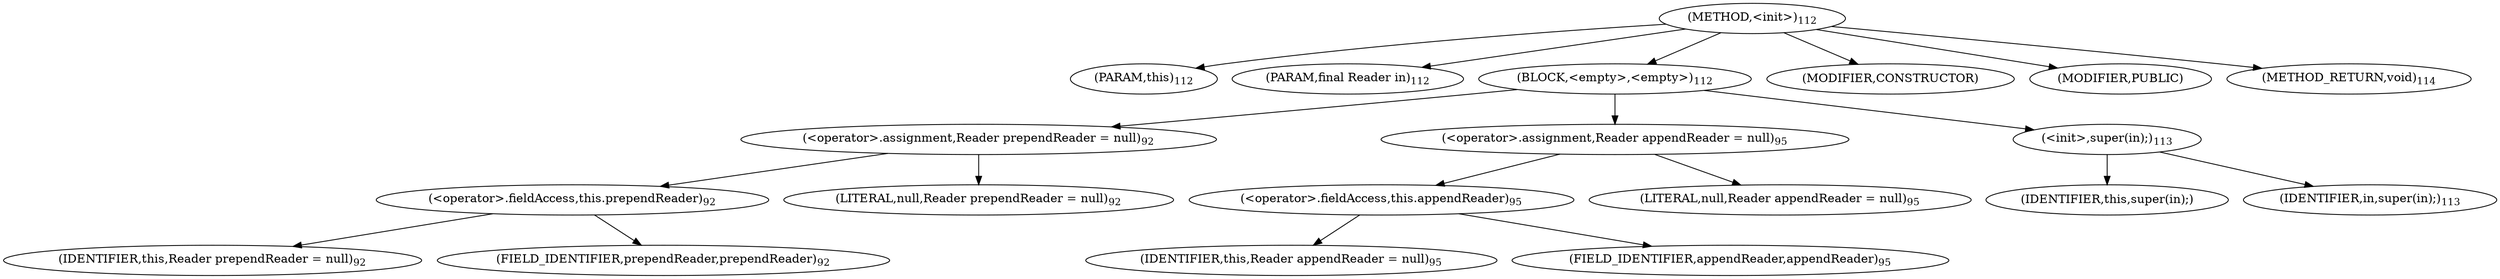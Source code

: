 digraph "&lt;init&gt;" {  
"59" [label = <(METHOD,&lt;init&gt;)<SUB>112</SUB>> ]
"6" [label = <(PARAM,this)<SUB>112</SUB>> ]
"60" [label = <(PARAM,final Reader in)<SUB>112</SUB>> ]
"61" [label = <(BLOCK,&lt;empty&gt;,&lt;empty&gt;)<SUB>112</SUB>> ]
"62" [label = <(&lt;operator&gt;.assignment,Reader prependReader = null)<SUB>92</SUB>> ]
"63" [label = <(&lt;operator&gt;.fieldAccess,this.prependReader)<SUB>92</SUB>> ]
"64" [label = <(IDENTIFIER,this,Reader prependReader = null)<SUB>92</SUB>> ]
"65" [label = <(FIELD_IDENTIFIER,prependReader,prependReader)<SUB>92</SUB>> ]
"66" [label = <(LITERAL,null,Reader prependReader = null)<SUB>92</SUB>> ]
"67" [label = <(&lt;operator&gt;.assignment,Reader appendReader = null)<SUB>95</SUB>> ]
"68" [label = <(&lt;operator&gt;.fieldAccess,this.appendReader)<SUB>95</SUB>> ]
"69" [label = <(IDENTIFIER,this,Reader appendReader = null)<SUB>95</SUB>> ]
"70" [label = <(FIELD_IDENTIFIER,appendReader,appendReader)<SUB>95</SUB>> ]
"71" [label = <(LITERAL,null,Reader appendReader = null)<SUB>95</SUB>> ]
"72" [label = <(&lt;init&gt;,super(in);)<SUB>113</SUB>> ]
"5" [label = <(IDENTIFIER,this,super(in);)> ]
"73" [label = <(IDENTIFIER,in,super(in);)<SUB>113</SUB>> ]
"74" [label = <(MODIFIER,CONSTRUCTOR)> ]
"75" [label = <(MODIFIER,PUBLIC)> ]
"76" [label = <(METHOD_RETURN,void)<SUB>114</SUB>> ]
  "59" -> "6" 
  "59" -> "60" 
  "59" -> "61" 
  "59" -> "74" 
  "59" -> "75" 
  "59" -> "76" 
  "61" -> "62" 
  "61" -> "67" 
  "61" -> "72" 
  "62" -> "63" 
  "62" -> "66" 
  "63" -> "64" 
  "63" -> "65" 
  "67" -> "68" 
  "67" -> "71" 
  "68" -> "69" 
  "68" -> "70" 
  "72" -> "5" 
  "72" -> "73" 
}
